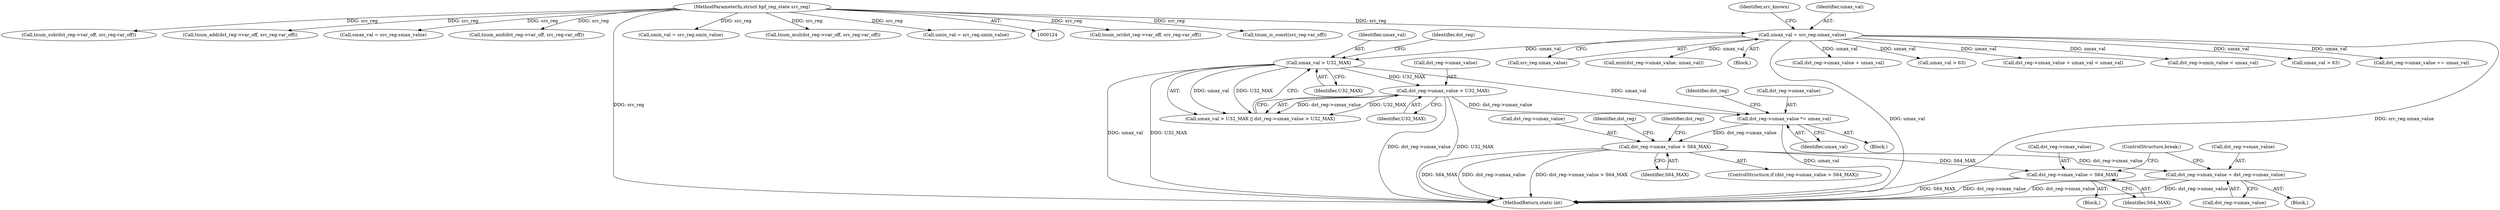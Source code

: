digraph "0_linux_468f6eafa6c44cb2c5d8aad35e12f06c240a812a@pointer" {
"1000411" [label="(Call,dst_reg->umax_value *= umax_val)"];
"1000392" [label="(Call,umax_val > U32_MAX)"];
"1000178" [label="(Call,umax_val = src_reg.umax_value)"];
"1000128" [label="(MethodParameterIn,struct bpf_reg_state src_reg)"];
"1000395" [label="(Call,dst_reg->umax_value > U32_MAX)"];
"1000417" [label="(Call,dst_reg->umax_value > S64_MAX)"];
"1000428" [label="(Call,dst_reg->smax_value = S64_MAX)"];
"1000442" [label="(Call,dst_reg->smax_value = dst_reg->umax_value)"];
"1000425" [label="(Identifier,dst_reg)"];
"1000449" [label="(ControlStructure,break;)"];
"1000428" [label="(Call,dst_reg->smax_value = S64_MAX)"];
"1000563" [label="(Call,tnum_or(dst_reg->var_off, src_reg.var_off))"];
"1000322" [label="(Call,dst_reg->umin_value < umax_val)"];
"1000185" [label="(Call,tnum_is_const(src_reg.var_off))"];
"1000354" [label="(Call,tnum_sub(dst_reg->var_off, src_reg.var_off))"];
"1000443" [label="(Call,dst_reg->smax_value)"];
"1000277" [label="(Call,tnum_add(dst_reg->var_off, src_reg.var_off))"];
"1000411" [label="(Call,dst_reg->umax_value *= umax_val)"];
"1000179" [label="(Identifier,umax_val)"];
"1000394" [label="(Identifier,U32_MAX)"];
"1000393" [label="(Identifier,umax_val)"];
"1000418" [label="(Call,dst_reg->umax_value)"];
"1000434" [label="(Block,)"];
"1000636" [label="(Call,umax_val > 63)"];
"1000442" [label="(Call,dst_reg->smax_value = dst_reg->umax_value)"];
"1000178" [label="(Call,umax_val = src_reg.umax_value)"];
"1000415" [label="(Identifier,umax_val)"];
"1000399" [label="(Identifier,U32_MAX)"];
"1000268" [label="(Call,dst_reg->umax_value += umax_val)"];
"1000180" [label="(Call,src_reg.umax_value)"];
"1000168" [label="(Call,smax_val = src_reg.smax_value)"];
"1000494" [label="(Call,min(dst_reg->umax_value, umax_val))"];
"1000429" [label="(Call,dst_reg->smax_value)"];
"1000412" [label="(Call,dst_reg->umax_value)"];
"1000129" [label="(Block,)"];
"1000474" [label="(Call,tnum_and(dst_reg->var_off, src_reg.var_off))"];
"1000395" [label="(Call,dst_reg->umax_value > U32_MAX)"];
"1000437" [label="(Identifier,dst_reg)"];
"1000419" [label="(Identifier,dst_reg)"];
"1000417" [label="(Call,dst_reg->umax_value > S64_MAX)"];
"1000397" [label="(Identifier,dst_reg)"];
"1000771" [label="(MethodReturn,static int)"];
"1000391" [label="(Call,umax_val > U32_MAX || dst_reg->umax_value > U32_MAX)"];
"1000197" [label="(Block,)"];
"1000184" [label="(Identifier,src_known)"];
"1000421" [label="(Identifier,S64_MAX)"];
"1000244" [label="(Call,dst_reg->umax_value + umax_val)"];
"1000163" [label="(Call,smin_val = src_reg.smin_value)"];
"1000392" [label="(Call,umax_val > U32_MAX)"];
"1000704" [label="(Call,umax_val > 63)"];
"1000432" [label="(Identifier,S64_MAX)"];
"1000243" [label="(Call,dst_reg->umax_value + umax_val < umax_val)"];
"1000367" [label="(Call,tnum_mul(dst_reg->var_off, src_reg.var_off))"];
"1000396" [label="(Call,dst_reg->umax_value)"];
"1000446" [label="(Call,dst_reg->umax_value)"];
"1000173" [label="(Call,umin_val = src_reg.umin_value)"];
"1000128" [label="(MethodParameterIn,struct bpf_reg_state src_reg)"];
"1000416" [label="(ControlStructure,if (dst_reg->umax_value > S64_MAX))"];
"1000422" [label="(Block,)"];
"1000411" -> "1000197"  [label="AST: "];
"1000411" -> "1000415"  [label="CFG: "];
"1000412" -> "1000411"  [label="AST: "];
"1000415" -> "1000411"  [label="AST: "];
"1000419" -> "1000411"  [label="CFG: "];
"1000411" -> "1000771"  [label="DDG: umax_val"];
"1000392" -> "1000411"  [label="DDG: umax_val"];
"1000395" -> "1000411"  [label="DDG: dst_reg->umax_value"];
"1000411" -> "1000417"  [label="DDG: dst_reg->umax_value"];
"1000392" -> "1000391"  [label="AST: "];
"1000392" -> "1000394"  [label="CFG: "];
"1000393" -> "1000392"  [label="AST: "];
"1000394" -> "1000392"  [label="AST: "];
"1000397" -> "1000392"  [label="CFG: "];
"1000391" -> "1000392"  [label="CFG: "];
"1000392" -> "1000771"  [label="DDG: U32_MAX"];
"1000392" -> "1000771"  [label="DDG: umax_val"];
"1000392" -> "1000391"  [label="DDG: umax_val"];
"1000392" -> "1000391"  [label="DDG: U32_MAX"];
"1000178" -> "1000392"  [label="DDG: umax_val"];
"1000392" -> "1000395"  [label="DDG: U32_MAX"];
"1000178" -> "1000129"  [label="AST: "];
"1000178" -> "1000180"  [label="CFG: "];
"1000179" -> "1000178"  [label="AST: "];
"1000180" -> "1000178"  [label="AST: "];
"1000184" -> "1000178"  [label="CFG: "];
"1000178" -> "1000771"  [label="DDG: umax_val"];
"1000178" -> "1000771"  [label="DDG: src_reg.umax_value"];
"1000128" -> "1000178"  [label="DDG: src_reg"];
"1000178" -> "1000243"  [label="DDG: umax_val"];
"1000178" -> "1000244"  [label="DDG: umax_val"];
"1000178" -> "1000268"  [label="DDG: umax_val"];
"1000178" -> "1000322"  [label="DDG: umax_val"];
"1000178" -> "1000494"  [label="DDG: umax_val"];
"1000178" -> "1000636"  [label="DDG: umax_val"];
"1000178" -> "1000704"  [label="DDG: umax_val"];
"1000128" -> "1000124"  [label="AST: "];
"1000128" -> "1000771"  [label="DDG: src_reg"];
"1000128" -> "1000163"  [label="DDG: src_reg"];
"1000128" -> "1000168"  [label="DDG: src_reg"];
"1000128" -> "1000173"  [label="DDG: src_reg"];
"1000128" -> "1000185"  [label="DDG: src_reg"];
"1000128" -> "1000277"  [label="DDG: src_reg"];
"1000128" -> "1000354"  [label="DDG: src_reg"];
"1000128" -> "1000367"  [label="DDG: src_reg"];
"1000128" -> "1000474"  [label="DDG: src_reg"];
"1000128" -> "1000563"  [label="DDG: src_reg"];
"1000395" -> "1000391"  [label="AST: "];
"1000395" -> "1000399"  [label="CFG: "];
"1000396" -> "1000395"  [label="AST: "];
"1000399" -> "1000395"  [label="AST: "];
"1000391" -> "1000395"  [label="CFG: "];
"1000395" -> "1000771"  [label="DDG: dst_reg->umax_value"];
"1000395" -> "1000771"  [label="DDG: U32_MAX"];
"1000395" -> "1000391"  [label="DDG: dst_reg->umax_value"];
"1000395" -> "1000391"  [label="DDG: U32_MAX"];
"1000417" -> "1000416"  [label="AST: "];
"1000417" -> "1000421"  [label="CFG: "];
"1000418" -> "1000417"  [label="AST: "];
"1000421" -> "1000417"  [label="AST: "];
"1000425" -> "1000417"  [label="CFG: "];
"1000437" -> "1000417"  [label="CFG: "];
"1000417" -> "1000771"  [label="DDG: dst_reg->umax_value"];
"1000417" -> "1000771"  [label="DDG: dst_reg->umax_value > S64_MAX"];
"1000417" -> "1000771"  [label="DDG: S64_MAX"];
"1000417" -> "1000428"  [label="DDG: S64_MAX"];
"1000417" -> "1000442"  [label="DDG: dst_reg->umax_value"];
"1000428" -> "1000422"  [label="AST: "];
"1000428" -> "1000432"  [label="CFG: "];
"1000429" -> "1000428"  [label="AST: "];
"1000432" -> "1000428"  [label="AST: "];
"1000449" -> "1000428"  [label="CFG: "];
"1000428" -> "1000771"  [label="DDG: S64_MAX"];
"1000428" -> "1000771"  [label="DDG: dst_reg->smax_value"];
"1000442" -> "1000434"  [label="AST: "];
"1000442" -> "1000446"  [label="CFG: "];
"1000443" -> "1000442"  [label="AST: "];
"1000446" -> "1000442"  [label="AST: "];
"1000449" -> "1000442"  [label="CFG: "];
"1000442" -> "1000771"  [label="DDG: dst_reg->smax_value"];
"1000442" -> "1000771"  [label="DDG: dst_reg->umax_value"];
}
